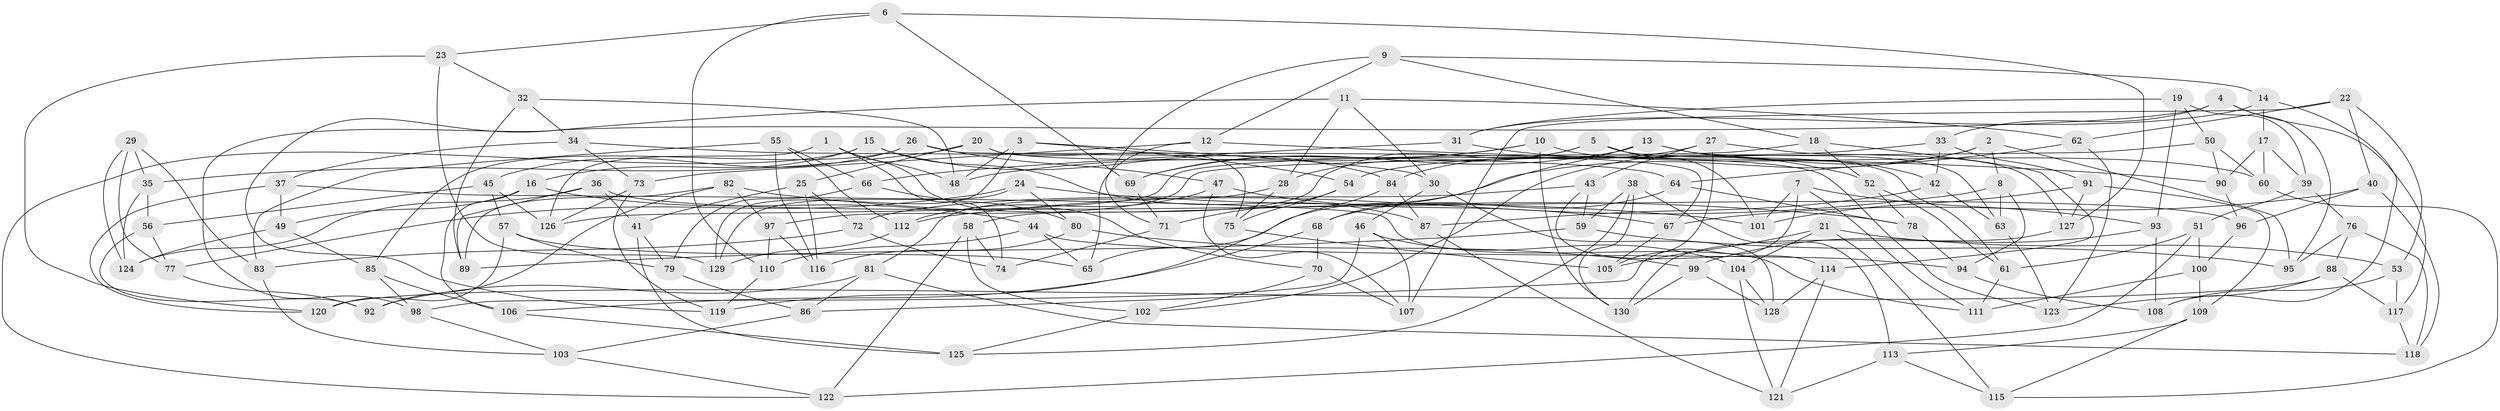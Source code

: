 // coarse degree distribution, {4: 0.7032967032967034, 3: 0.08791208791208792, 5: 0.0989010989010989, 7: 0.04395604395604396, 10: 0.01098901098901099, 8: 0.04395604395604396, 13: 0.01098901098901099}
// Generated by graph-tools (version 1.1) at 2025/02/03/04/25 22:02:48]
// undirected, 130 vertices, 260 edges
graph export_dot {
graph [start="1"]
  node [color=gray90,style=filled];
  1;
  2;
  3;
  4;
  5;
  6;
  7;
  8;
  9;
  10;
  11;
  12;
  13;
  14;
  15;
  16;
  17;
  18;
  19;
  20;
  21;
  22;
  23;
  24;
  25;
  26;
  27;
  28;
  29;
  30;
  31;
  32;
  33;
  34;
  35;
  36;
  37;
  38;
  39;
  40;
  41;
  42;
  43;
  44;
  45;
  46;
  47;
  48;
  49;
  50;
  51;
  52;
  53;
  54;
  55;
  56;
  57;
  58;
  59;
  60;
  61;
  62;
  63;
  64;
  65;
  66;
  67;
  68;
  69;
  70;
  71;
  72;
  73;
  74;
  75;
  76;
  77;
  78;
  79;
  80;
  81;
  82;
  83;
  84;
  85;
  86;
  87;
  88;
  89;
  90;
  91;
  92;
  93;
  94;
  95;
  96;
  97;
  98;
  99;
  100;
  101;
  102;
  103;
  104;
  105;
  106;
  107;
  108;
  109;
  110;
  111;
  112;
  113;
  114;
  115;
  116;
  117;
  118;
  119;
  120;
  121;
  122;
  123;
  124;
  125;
  126;
  127;
  128;
  129;
  130;
  1 -- 70;
  1 -- 126;
  1 -- 74;
  1 -- 48;
  2 -- 8;
  2 -- 65;
  2 -- 102;
  2 -- 95;
  3 -- 30;
  3 -- 129;
  3 -- 48;
  3 -- 54;
  4 -- 33;
  4 -- 95;
  4 -- 117;
  4 -- 98;
  5 -- 101;
  5 -- 61;
  5 -- 28;
  5 -- 58;
  6 -- 23;
  6 -- 127;
  6 -- 69;
  6 -- 110;
  7 -- 111;
  7 -- 86;
  7 -- 101;
  7 -- 93;
  8 -- 94;
  8 -- 112;
  8 -- 63;
  9 -- 71;
  9 -- 14;
  9 -- 12;
  9 -- 18;
  10 -- 130;
  10 -- 60;
  10 -- 69;
  10 -- 48;
  11 -- 30;
  11 -- 28;
  11 -- 119;
  11 -- 62;
  12 -- 90;
  12 -- 65;
  12 -- 73;
  13 -- 69;
  13 -- 68;
  13 -- 42;
  13 -- 63;
  14 -- 108;
  14 -- 31;
  14 -- 17;
  15 -- 87;
  15 -- 16;
  15 -- 122;
  15 -- 84;
  16 -- 44;
  16 -- 106;
  16 -- 49;
  17 -- 90;
  17 -- 39;
  17 -- 60;
  18 -- 126;
  18 -- 114;
  18 -- 52;
  19 -- 31;
  19 -- 50;
  19 -- 93;
  19 -- 39;
  20 -- 75;
  20 -- 35;
  20 -- 25;
  20 -- 123;
  21 -- 115;
  21 -- 105;
  21 -- 53;
  21 -- 104;
  22 -- 40;
  22 -- 62;
  22 -- 53;
  22 -- 107;
  23 -- 120;
  23 -- 32;
  23 -- 129;
  24 -- 80;
  24 -- 129;
  24 -- 77;
  24 -- 78;
  25 -- 72;
  25 -- 41;
  25 -- 116;
  26 -- 47;
  26 -- 45;
  26 -- 85;
  26 -- 67;
  27 -- 84;
  27 -- 43;
  27 -- 127;
  27 -- 105;
  28 -- 81;
  28 -- 75;
  29 -- 83;
  29 -- 35;
  29 -- 124;
  29 -- 77;
  30 -- 46;
  30 -- 128;
  31 -- 66;
  31 -- 52;
  32 -- 34;
  32 -- 89;
  32 -- 48;
  33 -- 42;
  33 -- 91;
  33 -- 54;
  34 -- 37;
  34 -- 64;
  34 -- 73;
  35 -- 124;
  35 -- 56;
  36 -- 89;
  36 -- 124;
  36 -- 41;
  36 -- 96;
  37 -- 111;
  37 -- 120;
  37 -- 49;
  38 -- 59;
  38 -- 125;
  38 -- 113;
  38 -- 130;
  39 -- 76;
  39 -- 51;
  40 -- 67;
  40 -- 96;
  40 -- 118;
  41 -- 79;
  41 -- 125;
  42 -- 87;
  42 -- 63;
  43 -- 114;
  43 -- 59;
  43 -- 72;
  44 -- 110;
  44 -- 94;
  44 -- 65;
  45 -- 57;
  45 -- 56;
  45 -- 126;
  46 -- 107;
  46 -- 98;
  46 -- 104;
  47 -- 67;
  47 -- 107;
  47 -- 112;
  49 -- 85;
  49 -- 124;
  50 -- 90;
  50 -- 60;
  50 -- 97;
  51 -- 100;
  51 -- 122;
  51 -- 61;
  52 -- 78;
  52 -- 61;
  53 -- 108;
  53 -- 117;
  54 -- 71;
  54 -- 75;
  55 -- 66;
  55 -- 112;
  55 -- 83;
  55 -- 116;
  56 -- 77;
  56 -- 92;
  57 -- 79;
  57 -- 65;
  57 -- 120;
  58 -- 74;
  58 -- 122;
  58 -- 102;
  59 -- 89;
  59 -- 95;
  60 -- 115;
  61 -- 111;
  62 -- 64;
  62 -- 123;
  63 -- 123;
  64 -- 68;
  64 -- 78;
  66 -- 80;
  66 -- 79;
  67 -- 105;
  68 -- 106;
  68 -- 70;
  69 -- 71;
  70 -- 102;
  70 -- 107;
  71 -- 74;
  72 -- 83;
  72 -- 74;
  73 -- 126;
  73 -- 119;
  75 -- 105;
  76 -- 88;
  76 -- 95;
  76 -- 118;
  77 -- 92;
  78 -- 94;
  79 -- 86;
  80 -- 99;
  80 -- 116;
  81 -- 86;
  81 -- 118;
  81 -- 92;
  82 -- 92;
  82 -- 101;
  82 -- 89;
  82 -- 97;
  83 -- 103;
  84 -- 119;
  84 -- 87;
  85 -- 106;
  85 -- 98;
  86 -- 103;
  87 -- 121;
  88 -- 117;
  88 -- 120;
  88 -- 123;
  90 -- 96;
  91 -- 127;
  91 -- 101;
  91 -- 109;
  93 -- 108;
  93 -- 99;
  94 -- 108;
  96 -- 100;
  97 -- 110;
  97 -- 116;
  98 -- 103;
  99 -- 130;
  99 -- 128;
  100 -- 111;
  100 -- 109;
  102 -- 125;
  103 -- 122;
  104 -- 128;
  104 -- 121;
  106 -- 125;
  109 -- 113;
  109 -- 115;
  110 -- 119;
  112 -- 129;
  113 -- 121;
  113 -- 115;
  114 -- 128;
  114 -- 121;
  117 -- 118;
  127 -- 130;
}
